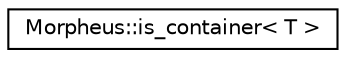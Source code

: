 digraph "Graphical Class Hierarchy"
{
 // LATEX_PDF_SIZE
  edge [fontname="Helvetica",fontsize="10",labelfontname="Helvetica",labelfontsize="10"];
  node [fontname="Helvetica",fontsize="10",shape=record];
  rankdir="LR";
  Node0 [label="Morpheus::is_container\< T \>",height=0.2,width=0.4,color="black", fillcolor="white", style="filled",URL="$classMorpheus_1_1is__container.html",tooltip="Checks if the given type T is a valid Morpheus Container i.e is either a valid matrix or a vector con..."];
}
